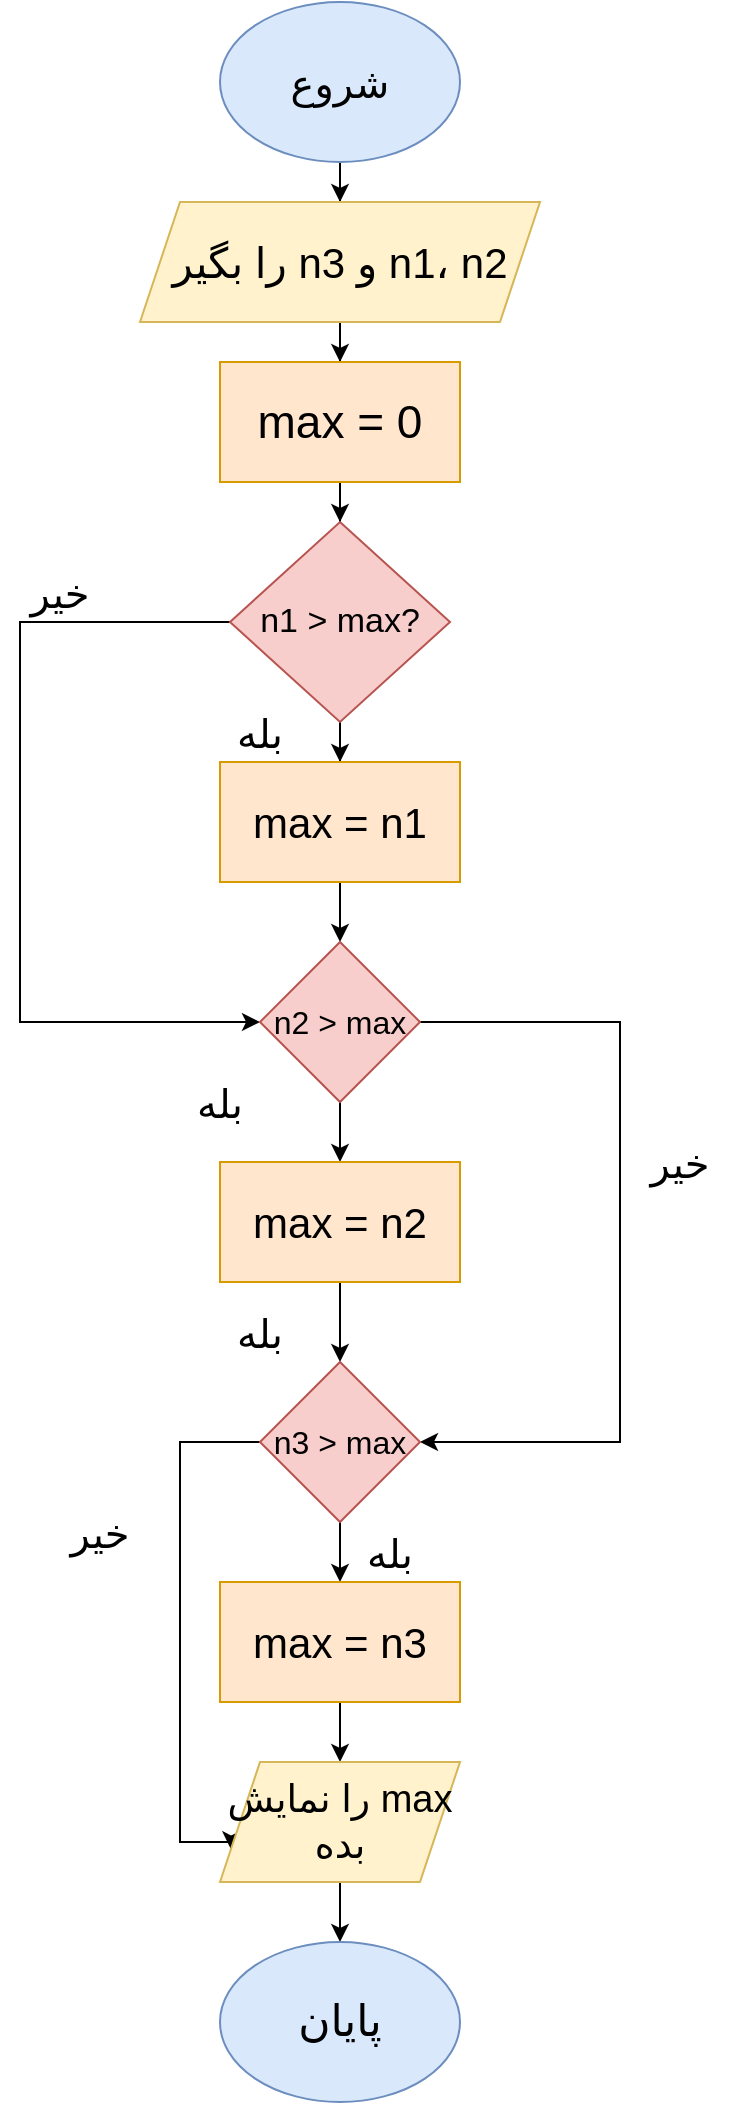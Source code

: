 <mxfile version="21.0.8" type="device"><diagram name="Page-1" id="hsaUBPio-Jsv1qGwIxf6"><mxGraphModel dx="1050" dy="573" grid="1" gridSize="10" guides="1" tooltips="1" connect="1" arrows="1" fold="1" page="1" pageScale="1" pageWidth="850" pageHeight="1100" math="0" shadow="0"><root><mxCell id="0"/><mxCell id="1" parent="0"/><mxCell id="0PHfKRO7Z-nCTaaCECIV-3" value="" style="edgeStyle=orthogonalEdgeStyle;rounded=0;orthogonalLoop=1;jettySize=auto;html=1;" edge="1" parent="1" source="0PHfKRO7Z-nCTaaCECIV-1" target="0PHfKRO7Z-nCTaaCECIV-2"><mxGeometry relative="1" as="geometry"/></mxCell><mxCell id="0PHfKRO7Z-nCTaaCECIV-1" value="&lt;font style=&quot;font-size: 20px;&quot;&gt;شروع&lt;/font&gt;" style="ellipse;whiteSpace=wrap;html=1;fillColor=#dae8fc;strokeColor=#6c8ebf;" vertex="1" parent="1"><mxGeometry x="340" width="120" height="80" as="geometry"/></mxCell><mxCell id="0PHfKRO7Z-nCTaaCECIV-5" value="" style="edgeStyle=orthogonalEdgeStyle;rounded=0;orthogonalLoop=1;jettySize=auto;html=1;" edge="1" parent="1" source="0PHfKRO7Z-nCTaaCECIV-2" target="0PHfKRO7Z-nCTaaCECIV-4"><mxGeometry relative="1" as="geometry"/></mxCell><mxCell id="0PHfKRO7Z-nCTaaCECIV-2" value="&lt;div style=&quot;direction: rtl;&quot;&gt;&lt;span style=&quot;background-color: initial;&quot;&gt;&lt;font style=&quot;font-size: 21px;&quot;&gt;n1، n2 و n3 را بگیر&lt;/font&gt;&lt;/span&gt;&lt;/div&gt;" style="shape=parallelogram;perimeter=parallelogramPerimeter;whiteSpace=wrap;html=1;fixedSize=1;fillColor=#fff2cc;strokeColor=#d6b656;" vertex="1" parent="1"><mxGeometry x="300" y="100" width="200" height="60" as="geometry"/></mxCell><mxCell id="0PHfKRO7Z-nCTaaCECIV-7" value="" style="edgeStyle=orthogonalEdgeStyle;rounded=0;orthogonalLoop=1;jettySize=auto;html=1;" edge="1" parent="1" source="0PHfKRO7Z-nCTaaCECIV-4" target="0PHfKRO7Z-nCTaaCECIV-6"><mxGeometry relative="1" as="geometry"/></mxCell><mxCell id="0PHfKRO7Z-nCTaaCECIV-4" value="&lt;font style=&quot;font-size: 23px;&quot;&gt;max = 0&lt;/font&gt;" style="rounded=0;whiteSpace=wrap;html=1;fillColor=#ffe6cc;strokeColor=#d79b00;" vertex="1" parent="1"><mxGeometry x="340" y="180" width="120" height="60" as="geometry"/></mxCell><mxCell id="0PHfKRO7Z-nCTaaCECIV-9" value="" style="edgeStyle=orthogonalEdgeStyle;rounded=0;orthogonalLoop=1;jettySize=auto;html=1;" edge="1" parent="1" source="0PHfKRO7Z-nCTaaCECIV-6" target="0PHfKRO7Z-nCTaaCECIV-8"><mxGeometry relative="1" as="geometry"/></mxCell><mxCell id="0PHfKRO7Z-nCTaaCECIV-16" style="edgeStyle=orthogonalEdgeStyle;rounded=0;orthogonalLoop=1;jettySize=auto;html=1;entryX=0;entryY=0.5;entryDx=0;entryDy=0;" edge="1" parent="1" source="0PHfKRO7Z-nCTaaCECIV-6" target="0PHfKRO7Z-nCTaaCECIV-11"><mxGeometry relative="1" as="geometry"><Array as="points"><mxPoint x="240" y="310"/><mxPoint x="240" y="510"/></Array></mxGeometry></mxCell><mxCell id="0PHfKRO7Z-nCTaaCECIV-6" value="&lt;font style=&quot;font-size: 17px;&quot;&gt;n1 &amp;gt; max?&lt;/font&gt;" style="rhombus;whiteSpace=wrap;html=1;fillColor=#f8cecc;strokeColor=#b85450;" vertex="1" parent="1"><mxGeometry x="345" y="260" width="110" height="100" as="geometry"/></mxCell><mxCell id="0PHfKRO7Z-nCTaaCECIV-12" value="" style="edgeStyle=orthogonalEdgeStyle;rounded=0;orthogonalLoop=1;jettySize=auto;html=1;" edge="1" parent="1" source="0PHfKRO7Z-nCTaaCECIV-8" target="0PHfKRO7Z-nCTaaCECIV-11"><mxGeometry relative="1" as="geometry"/></mxCell><mxCell id="0PHfKRO7Z-nCTaaCECIV-8" value="&lt;font style=&quot;font-size: 21px;&quot;&gt;max = n1&lt;/font&gt;" style="rounded=0;whiteSpace=wrap;html=1;fillColor=#ffe6cc;strokeColor=#d79b00;" vertex="1" parent="1"><mxGeometry x="340" y="380" width="120" height="60" as="geometry"/></mxCell><mxCell id="0PHfKRO7Z-nCTaaCECIV-10" value="&lt;font style=&quot;font-size: 20px;&quot;&gt;بله&lt;/font&gt;" style="text;html=1;strokeColor=none;fillColor=none;align=center;verticalAlign=middle;whiteSpace=wrap;rounded=0;" vertex="1" parent="1"><mxGeometry x="330" y="350" width="60" height="30" as="geometry"/></mxCell><mxCell id="0PHfKRO7Z-nCTaaCECIV-15" value="" style="edgeStyle=orthogonalEdgeStyle;rounded=0;orthogonalLoop=1;jettySize=auto;html=1;" edge="1" parent="1" source="0PHfKRO7Z-nCTaaCECIV-11" target="0PHfKRO7Z-nCTaaCECIV-14"><mxGeometry relative="1" as="geometry"/></mxCell><mxCell id="0PHfKRO7Z-nCTaaCECIV-21" style="edgeStyle=orthogonalEdgeStyle;rounded=0;orthogonalLoop=1;jettySize=auto;html=1;entryX=1;entryY=0.5;entryDx=0;entryDy=0;" edge="1" parent="1" source="0PHfKRO7Z-nCTaaCECIV-11" target="0PHfKRO7Z-nCTaaCECIV-18"><mxGeometry relative="1" as="geometry"><Array as="points"><mxPoint x="540" y="510"/><mxPoint x="540" y="720"/></Array></mxGeometry></mxCell><mxCell id="0PHfKRO7Z-nCTaaCECIV-11" value="&lt;font style=&quot;font-size: 16px;&quot;&gt;n2 &amp;gt; max&lt;/font&gt;" style="rhombus;whiteSpace=wrap;html=1;fillColor=#f8cecc;strokeColor=#b85450;" vertex="1" parent="1"><mxGeometry x="360" y="470" width="80" height="80" as="geometry"/></mxCell><mxCell id="0PHfKRO7Z-nCTaaCECIV-13" value="&lt;font style=&quot;font-size: 20px;&quot;&gt;بله&lt;/font&gt;" style="text;html=1;strokeColor=none;fillColor=none;align=center;verticalAlign=middle;whiteSpace=wrap;rounded=0;" vertex="1" parent="1"><mxGeometry x="310" y="535" width="60" height="30" as="geometry"/></mxCell><mxCell id="0PHfKRO7Z-nCTaaCECIV-19" value="" style="edgeStyle=orthogonalEdgeStyle;rounded=0;orthogonalLoop=1;jettySize=auto;html=1;" edge="1" parent="1" source="0PHfKRO7Z-nCTaaCECIV-14" target="0PHfKRO7Z-nCTaaCECIV-18"><mxGeometry relative="1" as="geometry"/></mxCell><mxCell id="0PHfKRO7Z-nCTaaCECIV-14" value="&lt;font style=&quot;font-size: 21px;&quot;&gt;max = n2&lt;/font&gt;" style="rounded=0;whiteSpace=wrap;html=1;fillColor=#ffe6cc;strokeColor=#d79b00;" vertex="1" parent="1"><mxGeometry x="340" y="580" width="120" height="60" as="geometry"/></mxCell><mxCell id="0PHfKRO7Z-nCTaaCECIV-17" value="&lt;font style=&quot;font-size: 20px;&quot;&gt;خیر&lt;/font&gt;" style="text;html=1;strokeColor=none;fillColor=none;align=center;verticalAlign=middle;whiteSpace=wrap;rounded=0;" vertex="1" parent="1"><mxGeometry x="230" y="280" width="60" height="30" as="geometry"/></mxCell><mxCell id="0PHfKRO7Z-nCTaaCECIV-26" value="" style="edgeStyle=orthogonalEdgeStyle;rounded=0;orthogonalLoop=1;jettySize=auto;html=1;" edge="1" parent="1" source="0PHfKRO7Z-nCTaaCECIV-18" target="0PHfKRO7Z-nCTaaCECIV-23"><mxGeometry relative="1" as="geometry"/></mxCell><mxCell id="0PHfKRO7Z-nCTaaCECIV-29" style="edgeStyle=orthogonalEdgeStyle;rounded=0;orthogonalLoop=1;jettySize=auto;html=1;entryX=0;entryY=0.75;entryDx=0;entryDy=0;" edge="1" parent="1" source="0PHfKRO7Z-nCTaaCECIV-18" target="0PHfKRO7Z-nCTaaCECIV-27"><mxGeometry relative="1" as="geometry"><Array as="points"><mxPoint x="320" y="720"/><mxPoint x="320" y="920"/><mxPoint x="346" y="920"/></Array></mxGeometry></mxCell><mxCell id="0PHfKRO7Z-nCTaaCECIV-18" value="&lt;font style=&quot;font-size: 16px;&quot;&gt;n3 &amp;gt; max&lt;/font&gt;" style="rhombus;whiteSpace=wrap;html=1;fillColor=#f8cecc;strokeColor=#b85450;" vertex="1" parent="1"><mxGeometry x="360" y="680" width="80" height="80" as="geometry"/></mxCell><mxCell id="0PHfKRO7Z-nCTaaCECIV-20" value="&lt;font style=&quot;font-size: 20px;&quot;&gt;بله&lt;/font&gt;" style="text;html=1;strokeColor=none;fillColor=none;align=center;verticalAlign=middle;whiteSpace=wrap;rounded=0;" vertex="1" parent="1"><mxGeometry x="330" y="650" width="60" height="30" as="geometry"/></mxCell><mxCell id="0PHfKRO7Z-nCTaaCECIV-22" value="&lt;font style=&quot;font-size: 20px;&quot;&gt;خیر&lt;/font&gt;" style="text;html=1;strokeColor=none;fillColor=none;align=center;verticalAlign=middle;whiteSpace=wrap;rounded=0;" vertex="1" parent="1"><mxGeometry x="540" y="565" width="60" height="30" as="geometry"/></mxCell><mxCell id="0PHfKRO7Z-nCTaaCECIV-28" value="" style="edgeStyle=orthogonalEdgeStyle;rounded=0;orthogonalLoop=1;jettySize=auto;html=1;" edge="1" parent="1" source="0PHfKRO7Z-nCTaaCECIV-23" target="0PHfKRO7Z-nCTaaCECIV-27"><mxGeometry relative="1" as="geometry"/></mxCell><mxCell id="0PHfKRO7Z-nCTaaCECIV-23" value="&lt;font style=&quot;font-size: 21px;&quot;&gt;max = n3&lt;/font&gt;" style="rounded=0;whiteSpace=wrap;html=1;fillColor=#ffe6cc;strokeColor=#d79b00;" vertex="1" parent="1"><mxGeometry x="340" y="790" width="120" height="60" as="geometry"/></mxCell><mxCell id="0PHfKRO7Z-nCTaaCECIV-24" value="&lt;font style=&quot;font-size: 20px;&quot;&gt;بله&lt;/font&gt;" style="text;html=1;strokeColor=none;fillColor=none;align=center;verticalAlign=middle;whiteSpace=wrap;rounded=0;" vertex="1" parent="1"><mxGeometry x="395" y="760" width="60" height="30" as="geometry"/></mxCell><mxCell id="0PHfKRO7Z-nCTaaCECIV-25" value="&lt;font style=&quot;font-size: 20px;&quot;&gt;خیر&lt;/font&gt;" style="text;html=1;strokeColor=none;fillColor=none;align=center;verticalAlign=middle;whiteSpace=wrap;rounded=0;" vertex="1" parent="1"><mxGeometry x="250" y="750" width="60" height="30" as="geometry"/></mxCell><mxCell id="0PHfKRO7Z-nCTaaCECIV-31" value="" style="edgeStyle=orthogonalEdgeStyle;rounded=0;orthogonalLoop=1;jettySize=auto;html=1;" edge="1" parent="1" source="0PHfKRO7Z-nCTaaCECIV-27" target="0PHfKRO7Z-nCTaaCECIV-30"><mxGeometry relative="1" as="geometry"/></mxCell><mxCell id="0PHfKRO7Z-nCTaaCECIV-27" value="&lt;div style=&quot;direction: rtl;&quot;&gt;&lt;span style=&quot;background-color: initial;&quot;&gt;&lt;font style=&quot;font-size: 19px;&quot;&gt;max را نمایش بده&lt;/font&gt;&lt;/span&gt;&lt;/div&gt;" style="shape=parallelogram;perimeter=parallelogramPerimeter;whiteSpace=wrap;html=1;fixedSize=1;fillColor=#fff2cc;strokeColor=#d6b656;" vertex="1" parent="1"><mxGeometry x="340" y="880" width="120" height="60" as="geometry"/></mxCell><mxCell id="0PHfKRO7Z-nCTaaCECIV-30" value="&lt;font style=&quot;font-size: 22px;&quot;&gt;پایان&lt;/font&gt;" style="ellipse;whiteSpace=wrap;html=1;fillColor=#dae8fc;strokeColor=#6c8ebf;" vertex="1" parent="1"><mxGeometry x="340" y="970" width="120" height="80" as="geometry"/></mxCell></root></mxGraphModel></diagram></mxfile>